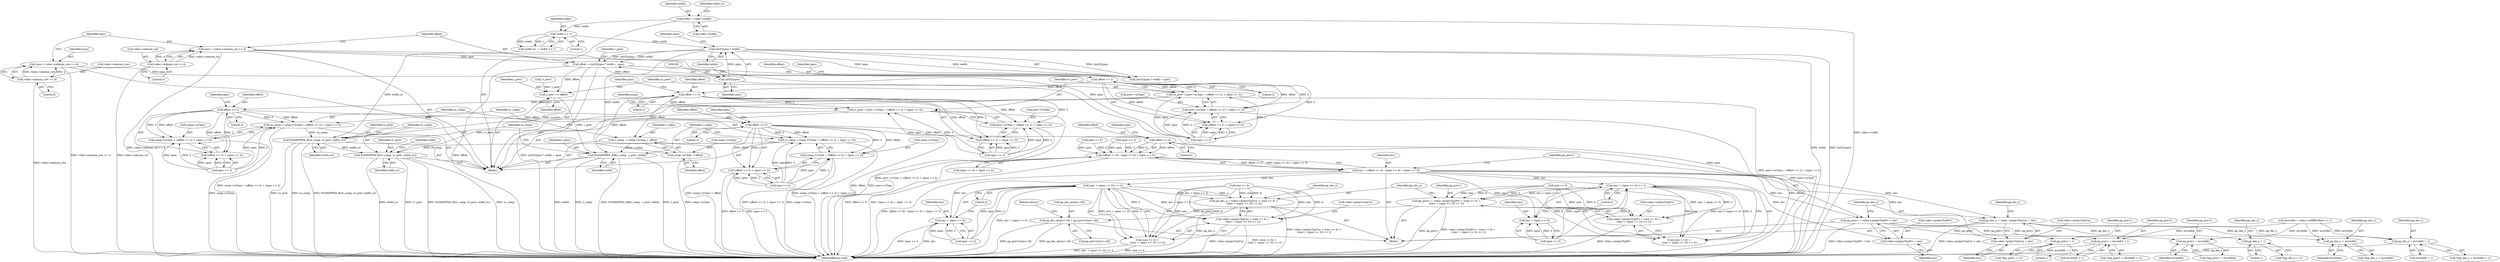 digraph "0_Android_961e5ac5788b52304e64b9a509781beaf5201fb0_0@integer" {
"1000177" [label="(Call,offset = (int32)ypos * width + xpos)"];
"1000180" [label="(Call,(int32)ypos * width)"];
"1000181" [label="(Call,(int32)ypos)"];
"1000163" [label="(Call,ypos = video->mbnum_row << 4)"];
"1000165" [label="(Call,video->mbnum_row << 4)"];
"1000160" [label="(Call,width >> 1)"];
"1000153" [label="(Call,width = video->width)"];
"1000170" [label="(Call,xpos = video->mbnum_col << 4)"];
"1000172" [label="(Call,video->mbnum_col << 4)"];
"1000201" [label="(Call,c_prev += offset)"];
"1000268" [label="(Call,PutSKIPPED_MB(c_comp,  c_prev, width))"];
"1000211" [label="(Call,offset >> 2)"];
"1000204" [label="(Call,cu_prev = prev->uChan + (offset >> 2) + (xpos >> 2))"];
"1000272" [label="(Call,PutSKIPPED_B(cu_comp, cu_prev, width_uv))"];
"1000276" [label="(Call,PutSKIPPED_B(cv_comp, cv_prev, width_uv))"];
"1000206" [label="(Call,prev->uChan + (offset >> 2) + (xpos >> 2))"];
"1000210" [label="(Call,(offset >> 2) + (xpos >> 2))"];
"1000224" [label="(Call,offset >> 2)"];
"1000217" [label="(Call,cv_prev = prev->vChan + (offset >> 2) + (xpos >> 2))"];
"1000219" [label="(Call,prev->vChan + (offset >> 2) + (xpos >> 2))"];
"1000223" [label="(Call,(offset >> 2) + (xpos >> 2))"];
"1000235" [label="(Call,c_comp  = comp->yChan + offset)"];
"1000237" [label="(Call,comp->yChan + offset)"];
"1000249" [label="(Call,offset >> 2)"];
"1000242" [label="(Call,cu_comp = comp->uChan + (offset >> 2) + (xpos >> 2))"];
"1000244" [label="(Call,comp->uChan + (offset >> 2) + (xpos >> 2))"];
"1000248" [label="(Call,(offset >> 2) + (xpos >> 2))"];
"1000262" [label="(Call,offset >> 2)"];
"1000255" [label="(Call,cv_comp = comp->vChan + (offset >> 2) + (xpos >> 2))"];
"1000257" [label="(Call,comp->vChan + (offset >> 2) + (xpos >> 2))"];
"1000261" [label="(Call,(offset >> 2) + (xpos >> 2))"];
"1000290" [label="(Call,offset >> 6)"];
"1000289" [label="(Call,(offset >> 6) - (xpos >> 6) + (xpos >> 3))"];
"1000287" [label="(Call,imv = (offset >> 6) - (xpos >> 6) + (xpos >> 3))"];
"1000300" [label="(Call,pp_prev1 = video->pstprcTypPrv + imv)"];
"1000325" [label="(Call,pp_prev1 + 1)"];
"1000334" [label="(Call,pp_prev1 + mvwidth)"];
"1000345" [label="(Call,pp_prev1 + mvwidth + 1)"];
"1000302" [label="(Call,video->pstprcTypPrv + imv)"];
"1000307" [label="(Call,pp_dec_y = video->pstprcTypCur + imv)"];
"1000321" [label="(Call,pp_dec_y + 1)"];
"1000330" [label="(Call,pp_dec_y + mvwidth)"];
"1000339" [label="(Call,pp_dec_y + mvwidth + 1)"];
"1000309" [label="(Call,video->pstprcTypCur + imv)"];
"1000360" [label="(Call,(imv + (xpos >> 3)) >> 2)"];
"1000350" [label="(Call,pp_prev1 = video->pstprcTypPrv + (size >> 6) +\n ((imv + (xpos >> 3)) >> 2))"];
"1000389" [label="(Call,pp_dec_u[size>>8] = pp_prev1[size>>8])"];
"1000352" [label="(Call,video->pstprcTypPrv + (size >> 6) +\n ((imv + (xpos >> 3)) >> 2))"];
"1000356" [label="(Call,(size >> 6) +\n ((imv + (xpos >> 3)) >> 2))"];
"1000361" [label="(Call,imv + (xpos >> 3))"];
"1000377" [label="(Call,(imv + (xpos >> 3)) >> 2)"];
"1000367" [label="(Call,pp_dec_u = video->pstprcTypCur + (size >> 6) +\n ((imv + (xpos >> 3)) >> 2))"];
"1000369" [label="(Call,video->pstprcTypCur + (size >> 6) +\n ((imv + (xpos >> 3)) >> 2))"];
"1000373" [label="(Call,(size >> 6) +\n ((imv + (xpos >> 3)) >> 2))"];
"1000378" [label="(Call,imv + (xpos >> 3))"];
"1000205" [label="(Identifier,cu_prev)"];
"1000287" [label="(Call,imv = (offset >> 6) - (xpos >> 6) + (xpos >> 3))"];
"1000333" [label="(Call,*(pp_prev1 + mvwidth))"];
"1000227" [label="(Call,xpos >> 2)"];
"1000217" [label="(Call,cv_prev = prev->vChan + (offset >> 2) + (xpos >> 2))"];
"1000316" [label="(Identifier,pp_dec_y)"];
"1000185" [label="(Identifier,xpos)"];
"1000351" [label="(Identifier,pp_prev1)"];
"1000369" [label="(Call,video->pstprcTypCur + (size >> 6) +\n ((imv + (xpos >> 3)) >> 2))"];
"1000155" [label="(Call,video->width)"];
"1000169" [label="(Literal,4)"];
"1000294" [label="(Call,xpos >> 6)"];
"1000345" [label="(Call,pp_prev1 + mvwidth + 1)"];
"1000320" [label="(Call,*(pp_dec_y + 1))"];
"1000373" [label="(Call,(size >> 6) +\n ((imv + (xpos >> 3)) >> 2))"];
"1000293" [label="(Call,(xpos >> 6) + (xpos >> 3))"];
"1000395" [label="(Call,pp_prev1[size>>8])"];
"1000346" [label="(Identifier,pp_prev1)"];
"1000218" [label="(Identifier,cv_prev)"];
"1000307" [label="(Call,pp_dec_y = video->pstprcTypCur + imv)"];
"1000357" [label="(Call,size >> 6)"];
"1000377" [label="(Call,(imv + (xpos >> 3)) >> 2)"];
"1000219" [label="(Call,prev->vChan + (offset >> 2) + (xpos >> 2))"];
"1000161" [label="(Identifier,width)"];
"1000334" [label="(Call,pp_prev1 + mvwidth)"];
"1000374" [label="(Call,size >> 6)"];
"1000177" [label="(Call,offset = (int32)ypos * width + xpos)"];
"1000276" [label="(Call,PutSKIPPED_B(cv_comp, cv_prev, width_uv))"];
"1000272" [label="(Call,PutSKIPPED_B(cu_comp, cu_prev, width_uv))"];
"1000204" [label="(Call,cu_prev = prev->uChan + (offset >> 2) + (xpos >> 2))"];
"1000295" [label="(Identifier,xpos)"];
"1000248" [label="(Call,(offset >> 2) + (xpos >> 2))"];
"1000290" [label="(Call,offset >> 6)"];
"1000363" [label="(Call,xpos >> 3)"];
"1000329" [label="(Call,*(pp_dec_y + mvwidth))"];
"1000386" [label="(Identifier,pp_dec_u)"];
"1000207" [label="(Call,prev->uChan)"];
"1000291" [label="(Identifier,offset)"];
"1000273" [label="(Identifier,cu_comp)"];
"1000350" [label="(Call,pp_prev1 = video->pstprcTypPrv + (size >> 6) +\n ((imv + (xpos >> 3)) >> 2))"];
"1000251" [label="(Literal,2)"];
"1000172" [label="(Call,video->mbnum_col << 4)"];
"1000300" [label="(Call,pp_prev1 = video->pstprcTypPrv + imv)"];
"1000154" [label="(Identifier,width)"];
"1000368" [label="(Identifier,pp_dec_u)"];
"1000336" [label="(Identifier,mvwidth)"];
"1000401" [label="(MethodReturn,void)"];
"1000321" [label="(Call,pp_dec_y + 1)"];
"1000176" [label="(Literal,4)"];
"1000203" [label="(Identifier,offset)"];
"1000253" [label="(Identifier,xpos)"];
"1000390" [label="(Call,pp_dec_u[size>>8])"];
"1000361" [label="(Call,imv + (xpos >> 3))"];
"1000236" [label="(Identifier,c_comp)"];
"1000367" [label="(Call,pp_dec_u = video->pstprcTypCur + (size >> 6) +\n ((imv + (xpos >> 3)) >> 2))"];
"1000211" [label="(Call,offset >> 2)"];
"1000171" [label="(Identifier,xpos)"];
"1000225" [label="(Identifier,offset)"];
"1000323" [label="(Literal,1)"];
"1000366" [label="(Literal,2)"];
"1000353" [label="(Call,video->pstprcTypPrv)"];
"1000162" [label="(Literal,1)"];
"1000187" [label="(Identifier,c_prev)"];
"1000383" [label="(Literal,2)"];
"1000288" [label="(Identifier,imv)"];
"1000153" [label="(Call,width = video->width)"];
"1000250" [label="(Identifier,offset)"];
"1000160" [label="(Call,width >> 1)"];
"1000326" [label="(Identifier,pp_prev1)"];
"1000164" [label="(Identifier,ypos)"];
"1000352" [label="(Call,video->pstprcTypPrv + (size >> 6) +\n ((imv + (xpos >> 3)) >> 2))"];
"1000238" [label="(Call,comp->yChan)"];
"1000165" [label="(Call,video->mbnum_row << 4)"];
"1000341" [label="(Call,mvwidth + 1)"];
"1000146" [label="(Call,mvwidth = video->nMBPerRow << 1)"];
"1000370" [label="(Call,video->pstprcTypCur)"];
"1000255" [label="(Call,cv_comp = comp->vChan + (offset >> 2) + (xpos >> 2))"];
"1000400" [label="(Return,return;)"];
"1000344" [label="(Call,*(pp_prev1 + mvwidth + 1))"];
"1000339" [label="(Call,pp_dec_y + mvwidth + 1)"];
"1000268" [label="(Call,PutSKIPPED_MB(c_comp,  c_prev, width))"];
"1000379" [label="(Identifier,imv)"];
"1000306" [label="(Identifier,imv)"];
"1000274" [label="(Identifier,cu_prev)"];
"1000362" [label="(Identifier,imv)"];
"1000249" [label="(Call,offset >> 2)"];
"1000330" [label="(Call,pp_dec_y + mvwidth)"];
"1000325" [label="(Call,pp_prev1 + 1)"];
"1000301" [label="(Identifier,pp_prev1)"];
"1000327" [label="(Literal,1)"];
"1000226" [label="(Literal,2)"];
"1000322" [label="(Identifier,pp_dec_y)"];
"1000170" [label="(Call,xpos = video->mbnum_col << 4)"];
"1000206" [label="(Call,prev->uChan + (offset >> 2) + (xpos >> 2))"];
"1000237" [label="(Call,comp->yChan + offset)"];
"1000159" [label="(Identifier,width_uv)"];
"1000277" [label="(Identifier,cv_comp)"];
"1000192" [label="(Call,!c_prev)"];
"1000389" [label="(Call,pp_dec_u[size>>8] = pp_prev1[size>>8])"];
"1000241" [label="(Identifier,offset)"];
"1000257" [label="(Call,comp->vChan + (offset >> 2) + (xpos >> 2))"];
"1000252" [label="(Call,xpos >> 2)"];
"1000265" [label="(Call,xpos >> 2)"];
"1000235" [label="(Call,c_comp  = comp->yChan + offset)"];
"1000180" [label="(Call,(int32)ypos * width)"];
"1000181" [label="(Call,(int32)ypos)"];
"1000262" [label="(Call,offset >> 2)"];
"1000244" [label="(Call,comp->uChan + (offset >> 2) + (xpos >> 2))"];
"1000243" [label="(Identifier,cu_comp)"];
"1000335" [label="(Identifier,pp_prev1)"];
"1000173" [label="(Call,video->mbnum_col)"];
"1000356" [label="(Call,(size >> 6) +\n ((imv + (xpos >> 3)) >> 2))"];
"1000215" [label="(Identifier,xpos)"];
"1000231" [label="(Identifier,comp)"];
"1000286" [label="(Block,)"];
"1000338" [label="(Call,*(pp_dec_y + mvwidth + 1))"];
"1000158" [label="(Call,width_uv  = width >> 1)"];
"1000347" [label="(Call,mvwidth + 1)"];
"1000210" [label="(Call,(offset >> 2) + (xpos >> 2))"];
"1000297" [label="(Call,xpos >> 3)"];
"1000214" [label="(Call,xpos >> 2)"];
"1000279" [label="(Identifier,width_uv)"];
"1000331" [label="(Identifier,pp_dec_y)"];
"1000201" [label="(Call,c_prev += offset)"];
"1000220" [label="(Call,prev->vChan)"];
"1000269" [label="(Identifier,c_comp)"];
"1000228" [label="(Identifier,xpos)"];
"1000309" [label="(Call,video->pstprcTypCur + imv)"];
"1000245" [label="(Call,comp->uChan)"];
"1000261" [label="(Call,(offset >> 2) + (xpos >> 2))"];
"1000112" [label="(Block,)"];
"1000340" [label="(Identifier,pp_dec_y)"];
"1000380" [label="(Call,xpos >> 3)"];
"1000275" [label="(Identifier,width_uv)"];
"1000163" [label="(Call,ypos = video->mbnum_row << 4)"];
"1000278" [label="(Identifier,cv_prev)"];
"1000256" [label="(Identifier,cv_comp)"];
"1000302" [label="(Call,video->pstprcTypPrv + imv)"];
"1000179" [label="(Call,(int32)ypos * width + xpos)"];
"1000271" [label="(Identifier,width)"];
"1000224" [label="(Call,offset >> 2)"];
"1000360" [label="(Call,(imv + (xpos >> 3)) >> 2)"];
"1000166" [label="(Call,video->mbnum_row)"];
"1000270" [label="(Identifier,c_prev)"];
"1000202" [label="(Identifier,c_prev)"];
"1000178" [label="(Identifier,offset)"];
"1000213" [label="(Literal,2)"];
"1000378" [label="(Call,imv + (xpos >> 3))"];
"1000313" [label="(Identifier,imv)"];
"1000308" [label="(Identifier,pp_dec_y)"];
"1000324" [label="(Call,*(pp_prev1 + 1))"];
"1000242" [label="(Call,cu_comp = comp->uChan + (offset >> 2) + (xpos >> 2))"];
"1000289" [label="(Call,(offset >> 6) - (xpos >> 6) + (xpos >> 3))"];
"1000264" [label="(Literal,2)"];
"1000258" [label="(Call,comp->vChan)"];
"1000212" [label="(Identifier,offset)"];
"1000292" [label="(Literal,6)"];
"1000332" [label="(Identifier,mvwidth)"];
"1000310" [label="(Call,video->pstprcTypCur)"];
"1000303" [label="(Call,video->pstprcTypPrv)"];
"1000283" [label="(Identifier,video)"];
"1000266" [label="(Identifier,xpos)"];
"1000263" [label="(Identifier,offset)"];
"1000184" [label="(Identifier,width)"];
"1000223" [label="(Call,(offset >> 2) + (xpos >> 2))"];
"1000183" [label="(Identifier,ypos)"];
"1000177" -> "1000112"  [label="AST: "];
"1000177" -> "1000179"  [label="CFG: "];
"1000178" -> "1000177"  [label="AST: "];
"1000179" -> "1000177"  [label="AST: "];
"1000187" -> "1000177"  [label="CFG: "];
"1000177" -> "1000401"  [label="DDG: offset"];
"1000177" -> "1000401"  [label="DDG: (int32)ypos * width + xpos"];
"1000180" -> "1000177"  [label="DDG: (int32)ypos"];
"1000180" -> "1000177"  [label="DDG: width"];
"1000170" -> "1000177"  [label="DDG: xpos"];
"1000177" -> "1000201"  [label="DDG: offset"];
"1000177" -> "1000211"  [label="DDG: offset"];
"1000180" -> "1000179"  [label="AST: "];
"1000180" -> "1000184"  [label="CFG: "];
"1000181" -> "1000180"  [label="AST: "];
"1000184" -> "1000180"  [label="AST: "];
"1000185" -> "1000180"  [label="CFG: "];
"1000180" -> "1000401"  [label="DDG: width"];
"1000180" -> "1000401"  [label="DDG: (int32)ypos"];
"1000180" -> "1000179"  [label="DDG: (int32)ypos"];
"1000180" -> "1000179"  [label="DDG: width"];
"1000181" -> "1000180"  [label="DDG: ypos"];
"1000160" -> "1000180"  [label="DDG: width"];
"1000180" -> "1000268"  [label="DDG: width"];
"1000181" -> "1000183"  [label="CFG: "];
"1000182" -> "1000181"  [label="AST: "];
"1000183" -> "1000181"  [label="AST: "];
"1000184" -> "1000181"  [label="CFG: "];
"1000181" -> "1000401"  [label="DDG: ypos"];
"1000163" -> "1000181"  [label="DDG: ypos"];
"1000163" -> "1000112"  [label="AST: "];
"1000163" -> "1000165"  [label="CFG: "];
"1000164" -> "1000163"  [label="AST: "];
"1000165" -> "1000163"  [label="AST: "];
"1000171" -> "1000163"  [label="CFG: "];
"1000163" -> "1000401"  [label="DDG: video->mbnum_row << 4"];
"1000165" -> "1000163"  [label="DDG: video->mbnum_row"];
"1000165" -> "1000163"  [label="DDG: 4"];
"1000165" -> "1000169"  [label="CFG: "];
"1000166" -> "1000165"  [label="AST: "];
"1000169" -> "1000165"  [label="AST: "];
"1000165" -> "1000401"  [label="DDG: video->mbnum_row"];
"1000160" -> "1000158"  [label="AST: "];
"1000160" -> "1000162"  [label="CFG: "];
"1000161" -> "1000160"  [label="AST: "];
"1000162" -> "1000160"  [label="AST: "];
"1000158" -> "1000160"  [label="CFG: "];
"1000160" -> "1000158"  [label="DDG: width"];
"1000160" -> "1000158"  [label="DDG: 1"];
"1000153" -> "1000160"  [label="DDG: width"];
"1000153" -> "1000112"  [label="AST: "];
"1000153" -> "1000155"  [label="CFG: "];
"1000154" -> "1000153"  [label="AST: "];
"1000155" -> "1000153"  [label="AST: "];
"1000159" -> "1000153"  [label="CFG: "];
"1000153" -> "1000401"  [label="DDG: video->width"];
"1000170" -> "1000112"  [label="AST: "];
"1000170" -> "1000172"  [label="CFG: "];
"1000171" -> "1000170"  [label="AST: "];
"1000172" -> "1000170"  [label="AST: "];
"1000178" -> "1000170"  [label="CFG: "];
"1000170" -> "1000401"  [label="DDG: video->mbnum_col << 4"];
"1000172" -> "1000170"  [label="DDG: video->mbnum_col"];
"1000172" -> "1000170"  [label="DDG: 4"];
"1000170" -> "1000179"  [label="DDG: xpos"];
"1000170" -> "1000214"  [label="DDG: xpos"];
"1000172" -> "1000176"  [label="CFG: "];
"1000173" -> "1000172"  [label="AST: "];
"1000176" -> "1000172"  [label="AST: "];
"1000172" -> "1000401"  [label="DDG: video->mbnum_col"];
"1000201" -> "1000112"  [label="AST: "];
"1000201" -> "1000203"  [label="CFG: "];
"1000202" -> "1000201"  [label="AST: "];
"1000203" -> "1000201"  [label="AST: "];
"1000205" -> "1000201"  [label="CFG: "];
"1000192" -> "1000201"  [label="DDG: c_prev"];
"1000201" -> "1000268"  [label="DDG: c_prev"];
"1000268" -> "1000112"  [label="AST: "];
"1000268" -> "1000271"  [label="CFG: "];
"1000269" -> "1000268"  [label="AST: "];
"1000270" -> "1000268"  [label="AST: "];
"1000271" -> "1000268"  [label="AST: "];
"1000273" -> "1000268"  [label="CFG: "];
"1000268" -> "1000401"  [label="DDG: c_comp"];
"1000268" -> "1000401"  [label="DDG: PutSKIPPED_MB(c_comp,  c_prev, width)"];
"1000268" -> "1000401"  [label="DDG: c_prev"];
"1000268" -> "1000401"  [label="DDG: width"];
"1000235" -> "1000268"  [label="DDG: c_comp"];
"1000211" -> "1000210"  [label="AST: "];
"1000211" -> "1000213"  [label="CFG: "];
"1000212" -> "1000211"  [label="AST: "];
"1000213" -> "1000211"  [label="AST: "];
"1000215" -> "1000211"  [label="CFG: "];
"1000211" -> "1000204"  [label="DDG: offset"];
"1000211" -> "1000204"  [label="DDG: 2"];
"1000211" -> "1000206"  [label="DDG: offset"];
"1000211" -> "1000206"  [label="DDG: 2"];
"1000211" -> "1000210"  [label="DDG: offset"];
"1000211" -> "1000210"  [label="DDG: 2"];
"1000211" -> "1000224"  [label="DDG: offset"];
"1000204" -> "1000112"  [label="AST: "];
"1000204" -> "1000206"  [label="CFG: "];
"1000205" -> "1000204"  [label="AST: "];
"1000206" -> "1000204"  [label="AST: "];
"1000218" -> "1000204"  [label="CFG: "];
"1000204" -> "1000401"  [label="DDG: prev->uChan + (offset >> 2) + (xpos >> 2)"];
"1000214" -> "1000204"  [label="DDG: xpos"];
"1000214" -> "1000204"  [label="DDG: 2"];
"1000204" -> "1000272"  [label="DDG: cu_prev"];
"1000272" -> "1000112"  [label="AST: "];
"1000272" -> "1000275"  [label="CFG: "];
"1000273" -> "1000272"  [label="AST: "];
"1000274" -> "1000272"  [label="AST: "];
"1000275" -> "1000272"  [label="AST: "];
"1000277" -> "1000272"  [label="CFG: "];
"1000272" -> "1000401"  [label="DDG: cu_prev"];
"1000272" -> "1000401"  [label="DDG: cu_comp"];
"1000272" -> "1000401"  [label="DDG: PutSKIPPED_B(cu_comp, cu_prev, width_uv)"];
"1000242" -> "1000272"  [label="DDG: cu_comp"];
"1000158" -> "1000272"  [label="DDG: width_uv"];
"1000272" -> "1000276"  [label="DDG: width_uv"];
"1000276" -> "1000112"  [label="AST: "];
"1000276" -> "1000279"  [label="CFG: "];
"1000277" -> "1000276"  [label="AST: "];
"1000278" -> "1000276"  [label="AST: "];
"1000279" -> "1000276"  [label="AST: "];
"1000283" -> "1000276"  [label="CFG: "];
"1000276" -> "1000401"  [label="DDG: cv_prev"];
"1000276" -> "1000401"  [label="DDG: PutSKIPPED_B(cv_comp, cv_prev, width_uv)"];
"1000276" -> "1000401"  [label="DDG: cv_comp"];
"1000276" -> "1000401"  [label="DDG: width_uv"];
"1000255" -> "1000276"  [label="DDG: cv_comp"];
"1000217" -> "1000276"  [label="DDG: cv_prev"];
"1000206" -> "1000210"  [label="CFG: "];
"1000207" -> "1000206"  [label="AST: "];
"1000210" -> "1000206"  [label="AST: "];
"1000206" -> "1000401"  [label="DDG: prev->uChan"];
"1000214" -> "1000206"  [label="DDG: xpos"];
"1000214" -> "1000206"  [label="DDG: 2"];
"1000210" -> "1000214"  [label="CFG: "];
"1000214" -> "1000210"  [label="AST: "];
"1000214" -> "1000210"  [label="DDG: xpos"];
"1000214" -> "1000210"  [label="DDG: 2"];
"1000224" -> "1000223"  [label="AST: "];
"1000224" -> "1000226"  [label="CFG: "];
"1000225" -> "1000224"  [label="AST: "];
"1000226" -> "1000224"  [label="AST: "];
"1000228" -> "1000224"  [label="CFG: "];
"1000224" -> "1000217"  [label="DDG: offset"];
"1000224" -> "1000217"  [label="DDG: 2"];
"1000224" -> "1000219"  [label="DDG: offset"];
"1000224" -> "1000219"  [label="DDG: 2"];
"1000224" -> "1000223"  [label="DDG: offset"];
"1000224" -> "1000223"  [label="DDG: 2"];
"1000224" -> "1000235"  [label="DDG: offset"];
"1000224" -> "1000237"  [label="DDG: offset"];
"1000224" -> "1000249"  [label="DDG: offset"];
"1000217" -> "1000112"  [label="AST: "];
"1000217" -> "1000219"  [label="CFG: "];
"1000218" -> "1000217"  [label="AST: "];
"1000219" -> "1000217"  [label="AST: "];
"1000231" -> "1000217"  [label="CFG: "];
"1000217" -> "1000401"  [label="DDG: prev->vChan + (offset >> 2) + (xpos >> 2)"];
"1000227" -> "1000217"  [label="DDG: xpos"];
"1000227" -> "1000217"  [label="DDG: 2"];
"1000219" -> "1000223"  [label="CFG: "];
"1000220" -> "1000219"  [label="AST: "];
"1000223" -> "1000219"  [label="AST: "];
"1000219" -> "1000401"  [label="DDG: prev->vChan"];
"1000227" -> "1000219"  [label="DDG: xpos"];
"1000227" -> "1000219"  [label="DDG: 2"];
"1000223" -> "1000227"  [label="CFG: "];
"1000227" -> "1000223"  [label="AST: "];
"1000227" -> "1000223"  [label="DDG: xpos"];
"1000227" -> "1000223"  [label="DDG: 2"];
"1000235" -> "1000112"  [label="AST: "];
"1000235" -> "1000237"  [label="CFG: "];
"1000236" -> "1000235"  [label="AST: "];
"1000237" -> "1000235"  [label="AST: "];
"1000243" -> "1000235"  [label="CFG: "];
"1000235" -> "1000401"  [label="DDG: comp->yChan + offset"];
"1000237" -> "1000241"  [label="CFG: "];
"1000238" -> "1000237"  [label="AST: "];
"1000241" -> "1000237"  [label="AST: "];
"1000237" -> "1000401"  [label="DDG: comp->yChan"];
"1000249" -> "1000248"  [label="AST: "];
"1000249" -> "1000251"  [label="CFG: "];
"1000250" -> "1000249"  [label="AST: "];
"1000251" -> "1000249"  [label="AST: "];
"1000253" -> "1000249"  [label="CFG: "];
"1000249" -> "1000242"  [label="DDG: offset"];
"1000249" -> "1000242"  [label="DDG: 2"];
"1000249" -> "1000244"  [label="DDG: offset"];
"1000249" -> "1000244"  [label="DDG: 2"];
"1000249" -> "1000248"  [label="DDG: offset"];
"1000249" -> "1000248"  [label="DDG: 2"];
"1000249" -> "1000262"  [label="DDG: offset"];
"1000242" -> "1000112"  [label="AST: "];
"1000242" -> "1000244"  [label="CFG: "];
"1000243" -> "1000242"  [label="AST: "];
"1000244" -> "1000242"  [label="AST: "];
"1000256" -> "1000242"  [label="CFG: "];
"1000242" -> "1000401"  [label="DDG: comp->uChan + (offset >> 2) + (xpos >> 2)"];
"1000252" -> "1000242"  [label="DDG: xpos"];
"1000252" -> "1000242"  [label="DDG: 2"];
"1000244" -> "1000248"  [label="CFG: "];
"1000245" -> "1000244"  [label="AST: "];
"1000248" -> "1000244"  [label="AST: "];
"1000244" -> "1000401"  [label="DDG: comp->uChan"];
"1000252" -> "1000244"  [label="DDG: xpos"];
"1000252" -> "1000244"  [label="DDG: 2"];
"1000248" -> "1000252"  [label="CFG: "];
"1000252" -> "1000248"  [label="AST: "];
"1000252" -> "1000248"  [label="DDG: xpos"];
"1000252" -> "1000248"  [label="DDG: 2"];
"1000262" -> "1000261"  [label="AST: "];
"1000262" -> "1000264"  [label="CFG: "];
"1000263" -> "1000262"  [label="AST: "];
"1000264" -> "1000262"  [label="AST: "];
"1000266" -> "1000262"  [label="CFG: "];
"1000262" -> "1000401"  [label="DDG: offset"];
"1000262" -> "1000255"  [label="DDG: offset"];
"1000262" -> "1000255"  [label="DDG: 2"];
"1000262" -> "1000257"  [label="DDG: offset"];
"1000262" -> "1000257"  [label="DDG: 2"];
"1000262" -> "1000261"  [label="DDG: offset"];
"1000262" -> "1000261"  [label="DDG: 2"];
"1000262" -> "1000290"  [label="DDG: offset"];
"1000255" -> "1000112"  [label="AST: "];
"1000255" -> "1000257"  [label="CFG: "];
"1000256" -> "1000255"  [label="AST: "];
"1000257" -> "1000255"  [label="AST: "];
"1000269" -> "1000255"  [label="CFG: "];
"1000255" -> "1000401"  [label="DDG: comp->vChan + (offset >> 2) + (xpos >> 2)"];
"1000265" -> "1000255"  [label="DDG: xpos"];
"1000265" -> "1000255"  [label="DDG: 2"];
"1000257" -> "1000261"  [label="CFG: "];
"1000258" -> "1000257"  [label="AST: "];
"1000261" -> "1000257"  [label="AST: "];
"1000257" -> "1000401"  [label="DDG: comp->vChan"];
"1000257" -> "1000401"  [label="DDG: (offset >> 2) + (xpos >> 2)"];
"1000265" -> "1000257"  [label="DDG: xpos"];
"1000265" -> "1000257"  [label="DDG: 2"];
"1000261" -> "1000265"  [label="CFG: "];
"1000265" -> "1000261"  [label="AST: "];
"1000261" -> "1000401"  [label="DDG: offset >> 2"];
"1000261" -> "1000401"  [label="DDG: xpos >> 2"];
"1000265" -> "1000261"  [label="DDG: xpos"];
"1000265" -> "1000261"  [label="DDG: 2"];
"1000290" -> "1000289"  [label="AST: "];
"1000290" -> "1000292"  [label="CFG: "];
"1000291" -> "1000290"  [label="AST: "];
"1000292" -> "1000290"  [label="AST: "];
"1000295" -> "1000290"  [label="CFG: "];
"1000290" -> "1000401"  [label="DDG: offset"];
"1000290" -> "1000289"  [label="DDG: offset"];
"1000290" -> "1000289"  [label="DDG: 6"];
"1000289" -> "1000287"  [label="AST: "];
"1000289" -> "1000293"  [label="CFG: "];
"1000293" -> "1000289"  [label="AST: "];
"1000287" -> "1000289"  [label="CFG: "];
"1000289" -> "1000401"  [label="DDG: offset >> 6"];
"1000289" -> "1000401"  [label="DDG: (xpos >> 6) + (xpos >> 3)"];
"1000289" -> "1000287"  [label="DDG: offset >> 6"];
"1000289" -> "1000287"  [label="DDG: (xpos >> 6) + (xpos >> 3)"];
"1000294" -> "1000289"  [label="DDG: xpos"];
"1000294" -> "1000289"  [label="DDG: 6"];
"1000297" -> "1000289"  [label="DDG: xpos"];
"1000297" -> "1000289"  [label="DDG: 3"];
"1000287" -> "1000286"  [label="AST: "];
"1000288" -> "1000287"  [label="AST: "];
"1000301" -> "1000287"  [label="CFG: "];
"1000287" -> "1000401"  [label="DDG: (offset >> 6) - (xpos >> 6) + (xpos >> 3)"];
"1000287" -> "1000300"  [label="DDG: imv"];
"1000287" -> "1000302"  [label="DDG: imv"];
"1000287" -> "1000307"  [label="DDG: imv"];
"1000287" -> "1000309"  [label="DDG: imv"];
"1000287" -> "1000360"  [label="DDG: imv"];
"1000287" -> "1000361"  [label="DDG: imv"];
"1000287" -> "1000377"  [label="DDG: imv"];
"1000287" -> "1000378"  [label="DDG: imv"];
"1000300" -> "1000286"  [label="AST: "];
"1000300" -> "1000302"  [label="CFG: "];
"1000301" -> "1000300"  [label="AST: "];
"1000302" -> "1000300"  [label="AST: "];
"1000308" -> "1000300"  [label="CFG: "];
"1000300" -> "1000401"  [label="DDG: video->pstprcTypPrv + imv"];
"1000300" -> "1000325"  [label="DDG: pp_prev1"];
"1000300" -> "1000334"  [label="DDG: pp_prev1"];
"1000300" -> "1000345"  [label="DDG: pp_prev1"];
"1000325" -> "1000324"  [label="AST: "];
"1000325" -> "1000327"  [label="CFG: "];
"1000326" -> "1000325"  [label="AST: "];
"1000327" -> "1000325"  [label="AST: "];
"1000324" -> "1000325"  [label="CFG: "];
"1000334" -> "1000333"  [label="AST: "];
"1000334" -> "1000336"  [label="CFG: "];
"1000335" -> "1000334"  [label="AST: "];
"1000336" -> "1000334"  [label="AST: "];
"1000333" -> "1000334"  [label="CFG: "];
"1000146" -> "1000334"  [label="DDG: mvwidth"];
"1000345" -> "1000344"  [label="AST: "];
"1000345" -> "1000347"  [label="CFG: "];
"1000346" -> "1000345"  [label="AST: "];
"1000347" -> "1000345"  [label="AST: "];
"1000344" -> "1000345"  [label="CFG: "];
"1000345" -> "1000401"  [label="DDG: mvwidth + 1"];
"1000146" -> "1000345"  [label="DDG: mvwidth"];
"1000302" -> "1000306"  [label="CFG: "];
"1000303" -> "1000302"  [label="AST: "];
"1000306" -> "1000302"  [label="AST: "];
"1000307" -> "1000286"  [label="AST: "];
"1000307" -> "1000309"  [label="CFG: "];
"1000308" -> "1000307"  [label="AST: "];
"1000309" -> "1000307"  [label="AST: "];
"1000316" -> "1000307"  [label="CFG: "];
"1000307" -> "1000401"  [label="DDG: video->pstprcTypCur + imv"];
"1000307" -> "1000321"  [label="DDG: pp_dec_y"];
"1000307" -> "1000330"  [label="DDG: pp_dec_y"];
"1000307" -> "1000339"  [label="DDG: pp_dec_y"];
"1000321" -> "1000320"  [label="AST: "];
"1000321" -> "1000323"  [label="CFG: "];
"1000322" -> "1000321"  [label="AST: "];
"1000323" -> "1000321"  [label="AST: "];
"1000320" -> "1000321"  [label="CFG: "];
"1000330" -> "1000329"  [label="AST: "];
"1000330" -> "1000332"  [label="CFG: "];
"1000331" -> "1000330"  [label="AST: "];
"1000332" -> "1000330"  [label="AST: "];
"1000329" -> "1000330"  [label="CFG: "];
"1000146" -> "1000330"  [label="DDG: mvwidth"];
"1000339" -> "1000338"  [label="AST: "];
"1000339" -> "1000341"  [label="CFG: "];
"1000340" -> "1000339"  [label="AST: "];
"1000341" -> "1000339"  [label="AST: "];
"1000338" -> "1000339"  [label="CFG: "];
"1000339" -> "1000401"  [label="DDG: pp_dec_y"];
"1000146" -> "1000339"  [label="DDG: mvwidth"];
"1000309" -> "1000313"  [label="CFG: "];
"1000310" -> "1000309"  [label="AST: "];
"1000313" -> "1000309"  [label="AST: "];
"1000360" -> "1000356"  [label="AST: "];
"1000360" -> "1000366"  [label="CFG: "];
"1000361" -> "1000360"  [label="AST: "];
"1000366" -> "1000360"  [label="AST: "];
"1000356" -> "1000360"  [label="CFG: "];
"1000360" -> "1000350"  [label="DDG: imv + (xpos >> 3)"];
"1000360" -> "1000350"  [label="DDG: 2"];
"1000360" -> "1000352"  [label="DDG: imv + (xpos >> 3)"];
"1000360" -> "1000352"  [label="DDG: 2"];
"1000360" -> "1000356"  [label="DDG: imv + (xpos >> 3)"];
"1000360" -> "1000356"  [label="DDG: 2"];
"1000363" -> "1000360"  [label="DDG: xpos"];
"1000363" -> "1000360"  [label="DDG: 3"];
"1000350" -> "1000286"  [label="AST: "];
"1000350" -> "1000352"  [label="CFG: "];
"1000351" -> "1000350"  [label="AST: "];
"1000352" -> "1000350"  [label="AST: "];
"1000368" -> "1000350"  [label="CFG: "];
"1000350" -> "1000401"  [label="DDG: pp_prev1"];
"1000350" -> "1000401"  [label="DDG: video->pstprcTypPrv + (size >> 6) +\n ((imv + (xpos >> 3)) >> 2)"];
"1000357" -> "1000350"  [label="DDG: size"];
"1000357" -> "1000350"  [label="DDG: 6"];
"1000350" -> "1000389"  [label="DDG: pp_prev1"];
"1000389" -> "1000286"  [label="AST: "];
"1000389" -> "1000395"  [label="CFG: "];
"1000390" -> "1000389"  [label="AST: "];
"1000395" -> "1000389"  [label="AST: "];
"1000400" -> "1000389"  [label="CFG: "];
"1000389" -> "1000401"  [label="DDG: pp_dec_u[size>>8]"];
"1000389" -> "1000401"  [label="DDG: pp_prev1[size>>8]"];
"1000352" -> "1000356"  [label="CFG: "];
"1000353" -> "1000352"  [label="AST: "];
"1000356" -> "1000352"  [label="AST: "];
"1000352" -> "1000401"  [label="DDG: video->pstprcTypPrv"];
"1000357" -> "1000352"  [label="DDG: size"];
"1000357" -> "1000352"  [label="DDG: 6"];
"1000357" -> "1000356"  [label="AST: "];
"1000357" -> "1000356"  [label="DDG: size"];
"1000357" -> "1000356"  [label="DDG: 6"];
"1000361" -> "1000363"  [label="CFG: "];
"1000362" -> "1000361"  [label="AST: "];
"1000363" -> "1000361"  [label="AST: "];
"1000366" -> "1000361"  [label="CFG: "];
"1000363" -> "1000361"  [label="DDG: xpos"];
"1000363" -> "1000361"  [label="DDG: 3"];
"1000377" -> "1000373"  [label="AST: "];
"1000377" -> "1000383"  [label="CFG: "];
"1000378" -> "1000377"  [label="AST: "];
"1000383" -> "1000377"  [label="AST: "];
"1000373" -> "1000377"  [label="CFG: "];
"1000377" -> "1000401"  [label="DDG: imv + (xpos >> 3)"];
"1000377" -> "1000367"  [label="DDG: imv + (xpos >> 3)"];
"1000377" -> "1000367"  [label="DDG: 2"];
"1000377" -> "1000369"  [label="DDG: imv + (xpos >> 3)"];
"1000377" -> "1000369"  [label="DDG: 2"];
"1000377" -> "1000373"  [label="DDG: imv + (xpos >> 3)"];
"1000377" -> "1000373"  [label="DDG: 2"];
"1000380" -> "1000377"  [label="DDG: xpos"];
"1000380" -> "1000377"  [label="DDG: 3"];
"1000367" -> "1000286"  [label="AST: "];
"1000367" -> "1000369"  [label="CFG: "];
"1000368" -> "1000367"  [label="AST: "];
"1000369" -> "1000367"  [label="AST: "];
"1000386" -> "1000367"  [label="CFG: "];
"1000367" -> "1000401"  [label="DDG: video->pstprcTypCur + (size >> 6) +\n ((imv + (xpos >> 3)) >> 2)"];
"1000367" -> "1000401"  [label="DDG: pp_dec_u"];
"1000374" -> "1000367"  [label="DDG: size"];
"1000374" -> "1000367"  [label="DDG: 6"];
"1000369" -> "1000373"  [label="CFG: "];
"1000370" -> "1000369"  [label="AST: "];
"1000373" -> "1000369"  [label="AST: "];
"1000369" -> "1000401"  [label="DDG: video->pstprcTypCur"];
"1000369" -> "1000401"  [label="DDG: (size >> 6) +\n ((imv + (xpos >> 3)) >> 2)"];
"1000374" -> "1000369"  [label="DDG: size"];
"1000374" -> "1000369"  [label="DDG: 6"];
"1000374" -> "1000373"  [label="AST: "];
"1000373" -> "1000401"  [label="DDG: (imv + (xpos >> 3)) >> 2"];
"1000373" -> "1000401"  [label="DDG: size >> 6"];
"1000374" -> "1000373"  [label="DDG: size"];
"1000374" -> "1000373"  [label="DDG: 6"];
"1000378" -> "1000380"  [label="CFG: "];
"1000379" -> "1000378"  [label="AST: "];
"1000380" -> "1000378"  [label="AST: "];
"1000383" -> "1000378"  [label="CFG: "];
"1000378" -> "1000401"  [label="DDG: xpos >> 3"];
"1000378" -> "1000401"  [label="DDG: imv"];
"1000380" -> "1000378"  [label="DDG: xpos"];
"1000380" -> "1000378"  [label="DDG: 3"];
}

